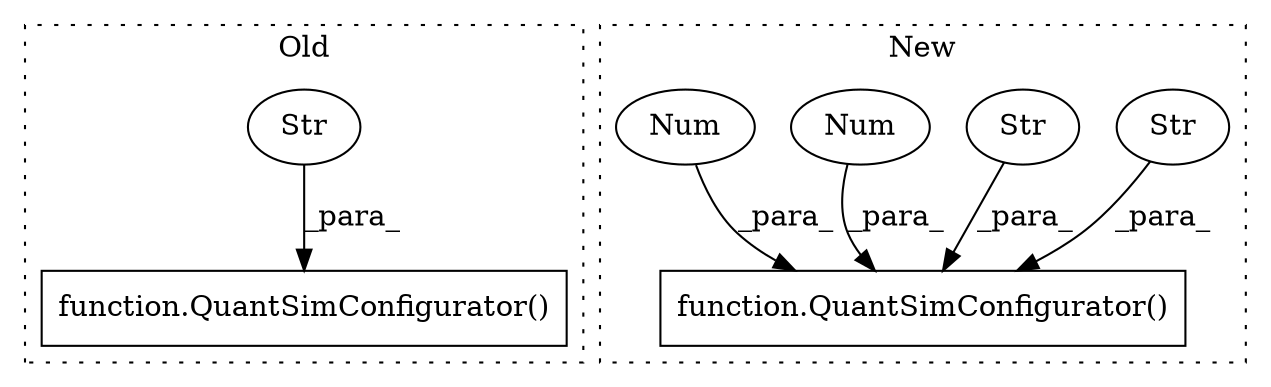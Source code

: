 digraph G {
subgraph cluster0 {
1 [label="function.QuantSimConfigurator()" a="75" s="2690,2730" l="21,1" shape="box"];
5 [label="Str" a="66" s="2728" l="2" shape="ellipse"];
label = "Old";
style="dotted";
}
subgraph cluster1 {
2 [label="function.QuantSimConfigurator()" a="75" s="2716,2866" l="21,1" shape="box"];
3 [label="Str" a="66" s="2864" l="2" shape="ellipse"];
4 [label="Str" a="66" s="2847" l="9" shape="ellipse"];
6 [label="Num" a="76" s="2858" l="1" shape="ellipse"];
7 [label="Num" a="76" s="2861" l="1" shape="ellipse"];
label = "New";
style="dotted";
}
3 -> 2 [label="_para_"];
4 -> 2 [label="_para_"];
5 -> 1 [label="_para_"];
6 -> 2 [label="_para_"];
7 -> 2 [label="_para_"];
}